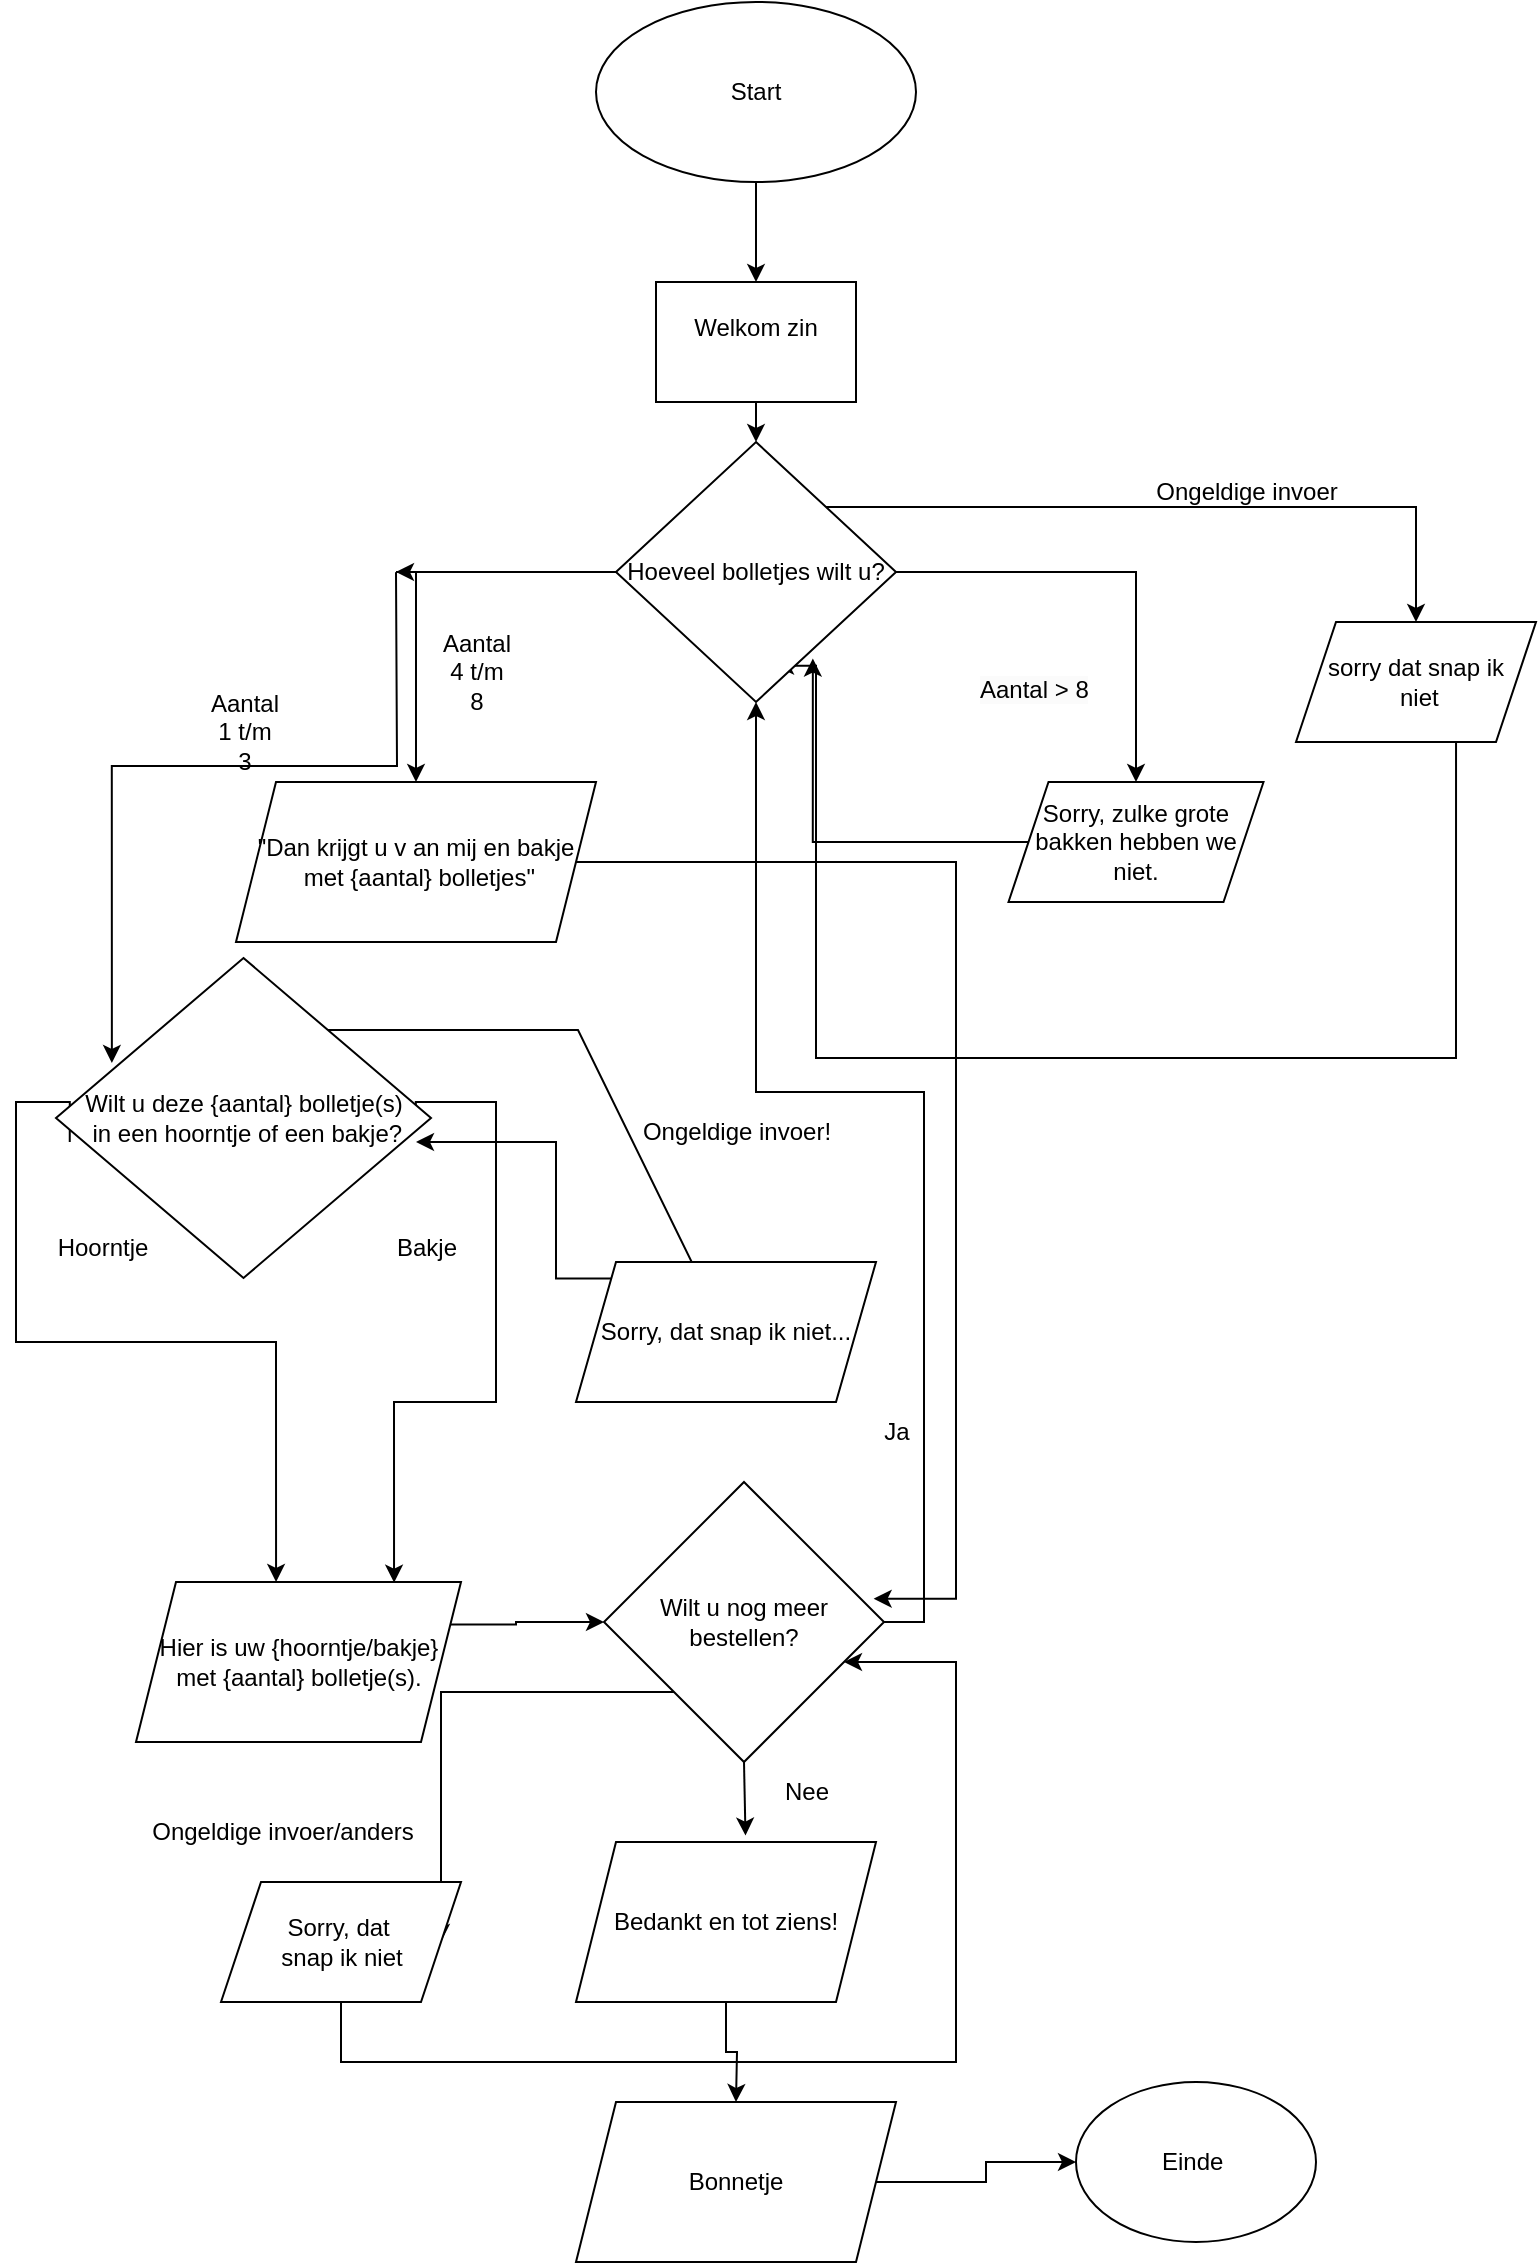<mxfile version="24.5.2" type="device">
  <diagram name="Pagina-1" id="2rsMsBV10NN7m0v9cmO4">
    <mxGraphModel dx="1050" dy="522" grid="1" gridSize="10" guides="1" tooltips="1" connect="1" arrows="1" fold="1" page="1" pageScale="1" pageWidth="827" pageHeight="1169" math="0" shadow="0">
      <root>
        <mxCell id="0" />
        <mxCell id="1" parent="0" />
        <mxCell id="YQT9bF_HIkWLTDOw1lmp-8" style="edgeStyle=orthogonalEdgeStyle;rounded=0;orthogonalLoop=1;jettySize=auto;html=1;exitX=0.5;exitY=1;exitDx=0;exitDy=0;entryX=0.5;entryY=0;entryDx=0;entryDy=0;" parent="1" source="YQT9bF_HIkWLTDOw1lmp-4" target="YQT9bF_HIkWLTDOw1lmp-7" edge="1">
          <mxGeometry relative="1" as="geometry" />
        </mxCell>
        <mxCell id="YQT9bF_HIkWLTDOw1lmp-4" value="Start" style="ellipse;whiteSpace=wrap;html=1;" parent="1" vertex="1">
          <mxGeometry x="340" y="10" width="160" height="90" as="geometry" />
        </mxCell>
        <mxCell id="jOECheKFQzNGMom73Tzw-3" style="edgeStyle=orthogonalEdgeStyle;rounded=0;orthogonalLoop=1;jettySize=auto;html=1;exitX=0.5;exitY=1;exitDx=0;exitDy=0;entryX=0.5;entryY=0;entryDx=0;entryDy=0;" parent="1" source="YQT9bF_HIkWLTDOw1lmp-7" target="jOECheKFQzNGMom73Tzw-1" edge="1">
          <mxGeometry relative="1" as="geometry" />
        </mxCell>
        <mxCell id="YQT9bF_HIkWLTDOw1lmp-7" value="Welkom zin&lt;div&gt;&lt;br&gt;&lt;/div&gt;" style="rounded=0;whiteSpace=wrap;html=1;" parent="1" vertex="1">
          <mxGeometry x="370" y="150" width="100" height="60" as="geometry" />
        </mxCell>
        <mxCell id="BlB1RZ00LhgDGbWQuA9Q-24" style="edgeStyle=orthogonalEdgeStyle;rounded=0;orthogonalLoop=1;jettySize=auto;html=1;entryX=0.643;entryY=0.876;entryDx=0;entryDy=0;entryPerimeter=0;" parent="1" edge="1">
          <mxGeometry relative="1" as="geometry">
            <mxPoint x="430" y="341.94" as="targetPoint" />
            <mxPoint x="770.023" y="378.06" as="sourcePoint" />
            <Array as="points">
              <mxPoint x="769.98" y="538.06" />
              <mxPoint x="449.98" y="538.06" />
              <mxPoint x="449.98" y="342.06" />
            </Array>
          </mxGeometry>
        </mxCell>
        <mxCell id="YQT9bF_HIkWLTDOw1lmp-22" value="sorry dat snap ik&lt;br&gt;&amp;nbsp;niet" style="shape=parallelogram;perimeter=parallelogramPerimeter;whiteSpace=wrap;html=1;fixedSize=1;" parent="1" vertex="1">
          <mxGeometry x="690" y="320" width="120" height="60" as="geometry" />
        </mxCell>
        <mxCell id="YQT9bF_HIkWLTDOw1lmp-30" value="Sorry, zulke grote bakken hebben we niet." style="shape=parallelogram;perimeter=parallelogramPerimeter;whiteSpace=wrap;html=1;fixedSize=1;" parent="1" vertex="1">
          <mxGeometry x="546.25" y="400" width="127.5" height="60" as="geometry" />
        </mxCell>
        <mxCell id="WGNCVHMDd5Py4phrD6J4-7" value="&quot;Dan krijgt u v an mij en bakje&lt;div&gt;&amp;nbsp;met {aantal} bolletjes&quot;&lt;/div&gt;" style="shape=parallelogram;perimeter=parallelogramPerimeter;whiteSpace=wrap;html=1;fixedSize=1;" parent="1" vertex="1">
          <mxGeometry x="160" y="400" width="180" height="80" as="geometry" />
        </mxCell>
        <mxCell id="WGNCVHMDd5Py4phrD6J4-16" style="edgeStyle=orthogonalEdgeStyle;rounded=0;orthogonalLoop=1;jettySize=auto;html=1;exitX=0.25;exitY=1;exitDx=0;exitDy=0;entryX=0.431;entryY=0;entryDx=0;entryDy=0;entryPerimeter=0;" parent="1" target="BlB1RZ00LhgDGbWQuA9Q-6" edge="1">
          <mxGeometry relative="1" as="geometry">
            <Array as="points">
              <mxPoint x="77" y="560" />
              <mxPoint x="50" y="560" />
              <mxPoint x="50" y="680" />
              <mxPoint x="180" y="680" />
            </Array>
            <mxPoint x="76.875" y="580" as="sourcePoint" />
            <mxPoint x="180" y="710" as="targetPoint" />
          </mxGeometry>
        </mxCell>
        <mxCell id="WGNCVHMDd5Py4phrD6J4-17" style="edgeStyle=orthogonalEdgeStyle;rounded=0;orthogonalLoop=1;jettySize=auto;html=1;exitX=1;exitY=1;exitDx=0;exitDy=0;entryX=0.794;entryY=0.004;entryDx=0;entryDy=0;entryPerimeter=0;" parent="1" target="BlB1RZ00LhgDGbWQuA9Q-6" edge="1">
          <mxGeometry relative="1" as="geometry">
            <Array as="points">
              <mxPoint x="250" y="560" />
              <mxPoint x="290" y="560" />
              <mxPoint x="290" y="710" />
              <mxPoint x="239" y="710" />
            </Array>
            <mxPoint x="249.928" y="562.289" as="sourcePoint" />
            <mxPoint x="240" y="710" as="targetPoint" />
          </mxGeometry>
        </mxCell>
        <mxCell id="jOECheKFQzNGMom73Tzw-6" style="edgeStyle=orthogonalEdgeStyle;rounded=0;orthogonalLoop=1;jettySize=auto;html=1;exitX=0;exitY=0.5;exitDx=0;exitDy=0;entryX=0.5;entryY=0;entryDx=0;entryDy=0;" parent="1" target="WGNCVHMDd5Py4phrD6J4-7" edge="1">
          <mxGeometry relative="1" as="geometry">
            <mxPoint x="240" y="295" as="sourcePoint" />
            <mxPoint x="250" y="320" as="targetPoint" />
            <Array as="points">
              <mxPoint x="250" y="295" />
            </Array>
          </mxGeometry>
        </mxCell>
        <mxCell id="jOECheKFQzNGMom73Tzw-21" style="edgeStyle=orthogonalEdgeStyle;rounded=0;orthogonalLoop=1;jettySize=auto;html=1;exitX=1;exitY=0.5;exitDx=0;exitDy=0;entryX=0.5;entryY=0;entryDx=0;entryDy=0;" parent="1" source="jOECheKFQzNGMom73Tzw-1" target="YQT9bF_HIkWLTDOw1lmp-30" edge="1">
          <mxGeometry relative="1" as="geometry" />
        </mxCell>
        <mxCell id="jOECheKFQzNGMom73Tzw-24" style="edgeStyle=orthogonalEdgeStyle;rounded=0;orthogonalLoop=1;jettySize=auto;html=1;exitX=1;exitY=0;exitDx=0;exitDy=0;entryX=0.5;entryY=0;entryDx=0;entryDy=0;" parent="1" source="jOECheKFQzNGMom73Tzw-1" target="YQT9bF_HIkWLTDOw1lmp-22" edge="1">
          <mxGeometry relative="1" as="geometry" />
        </mxCell>
        <mxCell id="jOECheKFQzNGMom73Tzw-1" value="&lt;div&gt;&lt;span style=&quot;background-color: initial;&quot;&gt;Hoeveel bolletjes wilt u?&lt;/span&gt;&lt;br&gt;&lt;/div&gt;" style="rhombus;whiteSpace=wrap;html=1;" parent="1" vertex="1">
          <mxGeometry x="350" y="230" width="140" height="130" as="geometry" />
        </mxCell>
        <mxCell id="jOECheKFQzNGMom73Tzw-10" style="edgeStyle=orthogonalEdgeStyle;rounded=0;orthogonalLoop=1;jettySize=auto;html=1;entryX=0.149;entryY=0.328;entryDx=0;entryDy=0;entryPerimeter=0;" parent="1" target="jOECheKFQzNGMom73Tzw-26" edge="1">
          <mxGeometry relative="1" as="geometry">
            <mxPoint x="240" y="295.059" as="sourcePoint" />
            <mxPoint x="100" y="390" as="targetPoint" />
          </mxGeometry>
        </mxCell>
        <mxCell id="jOECheKFQzNGMom73Tzw-11" style="edgeStyle=orthogonalEdgeStyle;rounded=0;orthogonalLoop=1;jettySize=auto;html=1;exitX=1;exitY=0.5;exitDx=0;exitDy=0;entryX=0;entryY=0.5;entryDx=0;entryDy=0;" parent="1" edge="1">
          <mxGeometry relative="1" as="geometry">
            <mxPoint x="350" y="295" as="sourcePoint" />
            <mxPoint x="240" y="295" as="targetPoint" />
            <Array as="points">
              <mxPoint x="350" y="295" />
              <mxPoint x="350" y="295" />
            </Array>
          </mxGeometry>
        </mxCell>
        <mxCell id="jOECheKFQzNGMom73Tzw-19" value="&lt;span style=&quot;text-wrap: wrap;&quot;&gt;Aantal 4 t/m 8&lt;/span&gt;" style="text;html=1;align=center;verticalAlign=middle;resizable=0;points=[];autosize=1;strokeColor=none;fillColor=none;" parent="1" vertex="1">
          <mxGeometry x="230" y="330" width="100" height="30" as="geometry" />
        </mxCell>
        <mxCell id="jOECheKFQzNGMom73Tzw-20" value="&lt;span style=&quot;text-wrap: wrap;&quot;&gt;Aantal 1 t/m 3&lt;/span&gt;" style="text;html=1;align=center;verticalAlign=middle;resizable=0;points=[];autosize=1;strokeColor=none;fillColor=none;" parent="1" vertex="1">
          <mxGeometry x="113.75" y="360" width="100" height="30" as="geometry" />
        </mxCell>
        <mxCell id="jOECheKFQzNGMom73Tzw-22" value="&lt;span style=&quot;color: rgb(0, 0, 0); font-family: Helvetica; font-size: 12px; font-style: normal; font-variant-ligatures: normal; font-variant-caps: normal; font-weight: 400; letter-spacing: normal; orphans: 2; text-align: center; text-indent: 0px; text-transform: none; widows: 2; word-spacing: 0px; -webkit-text-stroke-width: 0px; white-space: normal; background-color: rgb(251, 251, 251); text-decoration-thickness: initial; text-decoration-style: initial; text-decoration-color: initial; display: inline !important; float: none;&quot;&gt;Aantal &amp;gt; 8&lt;/span&gt;" style="text;whiteSpace=wrap;html=1;" parent="1" vertex="1">
          <mxGeometry x="530" y="340" width="90" height="40" as="geometry" />
        </mxCell>
        <mxCell id="jOECheKFQzNGMom73Tzw-25" value="Ongeldige invoer" style="text;html=1;align=center;verticalAlign=middle;resizable=0;points=[];autosize=1;strokeColor=none;fillColor=none;" parent="1" vertex="1">
          <mxGeometry x="610" y="240" width="110" height="30" as="geometry" />
        </mxCell>
        <mxCell id="BlB1RZ00LhgDGbWQuA9Q-2" style="edgeStyle=orthogonalEdgeStyle;rounded=0;orthogonalLoop=1;jettySize=auto;html=1;exitX=1;exitY=0;exitDx=0;exitDy=0;" parent="1" target="BlB1RZ00LhgDGbWQuA9Q-1" edge="1">
          <mxGeometry relative="1" as="geometry">
            <mxPoint x="200.625" y="523" as="sourcePoint" />
            <mxPoint x="330" y="670" as="targetPoint" />
            <Array as="points">
              <mxPoint x="201" y="524" />
              <mxPoint x="331" y="524" />
            </Array>
          </mxGeometry>
        </mxCell>
        <mxCell id="jOECheKFQzNGMom73Tzw-26" value="Wilt u deze {aantal} bolletje(s)&lt;div&gt;&amp;nbsp;in een hoorntje&lt;span style=&quot;background-color: initial;&quot;&gt;&amp;nbsp;of een bakje?&lt;/span&gt;&lt;/div&gt;" style="rhombus;whiteSpace=wrap;html=1;" parent="1" vertex="1">
          <mxGeometry x="70" y="488" width="187.5" height="160" as="geometry" />
        </mxCell>
        <mxCell id="jOECheKFQzNGMom73Tzw-27" value="&lt;span style=&quot;text-wrap: wrap;&quot;&gt;Bakje&lt;/span&gt;" style="text;html=1;align=center;verticalAlign=middle;resizable=0;points=[];autosize=1;strokeColor=none;fillColor=none;" parent="1" vertex="1">
          <mxGeometry x="230" y="618" width="50" height="30" as="geometry" />
        </mxCell>
        <mxCell id="jOECheKFQzNGMom73Tzw-28" value="&lt;span style=&quot;text-wrap: wrap;&quot;&gt;Hoorntje&lt;/span&gt;" style="text;html=1;align=center;verticalAlign=middle;resizable=0;points=[];autosize=1;strokeColor=none;fillColor=none;" parent="1" vertex="1">
          <mxGeometry x="57.5" y="618" width="70" height="30" as="geometry" />
        </mxCell>
        <mxCell id="BlB1RZ00LhgDGbWQuA9Q-1" value="Sorry, dat snap ik niet..." style="shape=parallelogram;perimeter=parallelogramPerimeter;whiteSpace=wrap;html=1;fixedSize=1;" parent="1" vertex="1">
          <mxGeometry x="330" y="640" width="150" height="70" as="geometry" />
        </mxCell>
        <mxCell id="BlB1RZ00LhgDGbWQuA9Q-3" value="Ongeldige invoer!" style="text;html=1;align=center;verticalAlign=middle;resizable=0;points=[];autosize=1;strokeColor=none;fillColor=none;" parent="1" vertex="1">
          <mxGeometry x="350" y="560" width="120" height="30" as="geometry" />
        </mxCell>
        <mxCell id="BlB1RZ00LhgDGbWQuA9Q-10" style="edgeStyle=orthogonalEdgeStyle;rounded=0;orthogonalLoop=1;jettySize=auto;html=1;exitX=1;exitY=0.25;exitDx=0;exitDy=0;entryX=0;entryY=0.5;entryDx=0;entryDy=0;" parent="1" source="BlB1RZ00LhgDGbWQuA9Q-6" target="BlB1RZ00LhgDGbWQuA9Q-9" edge="1">
          <mxGeometry relative="1" as="geometry">
            <Array as="points">
              <mxPoint x="300" y="821" />
              <mxPoint x="300" y="820" />
            </Array>
          </mxGeometry>
        </mxCell>
        <mxCell id="BlB1RZ00LhgDGbWQuA9Q-6" value="Hier is uw {hoorntje/bakje} met {aantal} bolletje(s)." style="shape=parallelogram;perimeter=parallelogramPerimeter;whiteSpace=wrap;html=1;fixedSize=1;" parent="1" vertex="1">
          <mxGeometry x="110" y="800" width="162.5" height="80" as="geometry" />
        </mxCell>
        <mxCell id="BlB1RZ00LhgDGbWQuA9Q-11" style="edgeStyle=orthogonalEdgeStyle;rounded=0;orthogonalLoop=1;jettySize=auto;html=1;exitX=1;exitY=0.5;exitDx=0;exitDy=0;entryX=0.5;entryY=1;entryDx=0;entryDy=0;" parent="1" source="BlB1RZ00LhgDGbWQuA9Q-9" target="jOECheKFQzNGMom73Tzw-1" edge="1">
          <mxGeometry relative="1" as="geometry" />
        </mxCell>
        <mxCell id="BlB1RZ00LhgDGbWQuA9Q-19" style="edgeStyle=orthogonalEdgeStyle;rounded=0;orthogonalLoop=1;jettySize=auto;html=1;exitX=0;exitY=1;exitDx=0;exitDy=0;entryX=1;entryY=0.5;entryDx=0;entryDy=0;" parent="1" source="BlB1RZ00LhgDGbWQuA9Q-9" target="BlB1RZ00LhgDGbWQuA9Q-18" edge="1">
          <mxGeometry relative="1" as="geometry" />
        </mxCell>
        <mxCell id="BlB1RZ00LhgDGbWQuA9Q-9" value="Wilt u nog meer bestellen?" style="rhombus;whiteSpace=wrap;html=1;" parent="1" vertex="1">
          <mxGeometry x="344" y="750" width="140" height="140" as="geometry" />
        </mxCell>
        <mxCell id="BlB1RZ00LhgDGbWQuA9Q-12" value="Ja" style="text;html=1;align=center;verticalAlign=middle;resizable=0;points=[];autosize=1;strokeColor=none;fillColor=none;" parent="1" vertex="1">
          <mxGeometry x="470" y="710" width="40" height="30" as="geometry" />
        </mxCell>
        <mxCell id="BlB1RZ00LhgDGbWQuA9Q-16" style="edgeStyle=orthogonalEdgeStyle;rounded=0;orthogonalLoop=1;jettySize=auto;html=1;entryX=0.5;entryY=0;entryDx=0;entryDy=0;" parent="1" source="BlB1RZ00LhgDGbWQuA9Q-13" edge="1">
          <mxGeometry relative="1" as="geometry">
            <mxPoint x="410" y="1060" as="targetPoint" />
          </mxGeometry>
        </mxCell>
        <mxCell id="BlB1RZ00LhgDGbWQuA9Q-13" value="Bedankt en tot ziens!" style="shape=parallelogram;perimeter=parallelogramPerimeter;whiteSpace=wrap;html=1;fixedSize=1;" parent="1" vertex="1">
          <mxGeometry x="330" y="930" width="150" height="80" as="geometry" />
        </mxCell>
        <mxCell id="BlB1RZ00LhgDGbWQuA9Q-14" style="edgeStyle=orthogonalEdgeStyle;rounded=0;orthogonalLoop=1;jettySize=auto;html=1;exitX=0.5;exitY=1;exitDx=0;exitDy=0;entryX=0.565;entryY=-0.04;entryDx=0;entryDy=0;entryPerimeter=0;" parent="1" source="BlB1RZ00LhgDGbWQuA9Q-9" target="BlB1RZ00LhgDGbWQuA9Q-13" edge="1">
          <mxGeometry relative="1" as="geometry" />
        </mxCell>
        <mxCell id="BlB1RZ00LhgDGbWQuA9Q-17" value="Nee" style="text;html=1;align=center;verticalAlign=middle;resizable=0;points=[];autosize=1;strokeColor=none;fillColor=none;" parent="1" vertex="1">
          <mxGeometry x="420" y="890" width="50" height="30" as="geometry" />
        </mxCell>
        <mxCell id="H4bi-lIq1daQOiqcy6bT-3" style="edgeStyle=orthogonalEdgeStyle;rounded=0;orthogonalLoop=1;jettySize=auto;html=1;" parent="1" source="BlB1RZ00LhgDGbWQuA9Q-18" target="BlB1RZ00LhgDGbWQuA9Q-9" edge="1">
          <mxGeometry relative="1" as="geometry">
            <Array as="points">
              <mxPoint x="213" y="1040" />
              <mxPoint x="520" y="1040" />
              <mxPoint x="520" y="840" />
            </Array>
          </mxGeometry>
        </mxCell>
        <mxCell id="BlB1RZ00LhgDGbWQuA9Q-18" value="Sorry, dat&amp;nbsp;&lt;div&gt;snap ik niet&lt;/div&gt;" style="shape=parallelogram;perimeter=parallelogramPerimeter;whiteSpace=wrap;html=1;fixedSize=1;" parent="1" vertex="1">
          <mxGeometry x="152.5" y="950" width="120" height="60" as="geometry" />
        </mxCell>
        <mxCell id="BlB1RZ00LhgDGbWQuA9Q-20" value="Ongeldige invoer/anders" style="text;html=1;align=center;verticalAlign=middle;resizable=0;points=[];autosize=1;strokeColor=none;fillColor=none;" parent="1" vertex="1">
          <mxGeometry x="107.5" y="910" width="150" height="30" as="geometry" />
        </mxCell>
        <mxCell id="BlB1RZ00LhgDGbWQuA9Q-21" style="edgeStyle=orthogonalEdgeStyle;rounded=0;orthogonalLoop=1;jettySize=auto;html=1;entryX=0.703;entryY=0.833;entryDx=0;entryDy=0;entryPerimeter=0;" parent="1" source="YQT9bF_HIkWLTDOw1lmp-30" target="jOECheKFQzNGMom73Tzw-1" edge="1">
          <mxGeometry relative="1" as="geometry" />
        </mxCell>
        <mxCell id="H4bi-lIq1daQOiqcy6bT-1" style="edgeStyle=orthogonalEdgeStyle;rounded=0;orthogonalLoop=1;jettySize=auto;html=1;exitX=0;exitY=0;exitDx=0;exitDy=0;entryX=0.96;entryY=0.575;entryDx=0;entryDy=0;entryPerimeter=0;" parent="1" source="BlB1RZ00LhgDGbWQuA9Q-1" target="jOECheKFQzNGMom73Tzw-26" edge="1">
          <mxGeometry relative="1" as="geometry">
            <Array as="points">
              <mxPoint x="320" y="648" />
              <mxPoint x="320" y="580" />
            </Array>
          </mxGeometry>
        </mxCell>
        <mxCell id="H4bi-lIq1daQOiqcy6bT-2" style="edgeStyle=orthogonalEdgeStyle;rounded=0;orthogonalLoop=1;jettySize=auto;html=1;exitX=1;exitY=0.5;exitDx=0;exitDy=0;entryX=0.963;entryY=0.417;entryDx=0;entryDy=0;entryPerimeter=0;" parent="1" source="WGNCVHMDd5Py4phrD6J4-7" target="BlB1RZ00LhgDGbWQuA9Q-9" edge="1">
          <mxGeometry relative="1" as="geometry">
            <Array as="points">
              <mxPoint x="520" y="440" />
              <mxPoint x="520" y="808" />
            </Array>
          </mxGeometry>
        </mxCell>
        <mxCell id="H4bi-lIq1daQOiqcy6bT-4" value="Einde&amp;nbsp;" style="ellipse;whiteSpace=wrap;html=1;" parent="1" vertex="1">
          <mxGeometry x="580" y="1050" width="120" height="80" as="geometry" />
        </mxCell>
        <mxCell id="00v5cuPGrM4J6fTrbwbT-2" value="" style="edgeStyle=orthogonalEdgeStyle;rounded=0;orthogonalLoop=1;jettySize=auto;html=1;" edge="1" parent="1" source="00v5cuPGrM4J6fTrbwbT-1" target="H4bi-lIq1daQOiqcy6bT-4">
          <mxGeometry relative="1" as="geometry" />
        </mxCell>
        <mxCell id="00v5cuPGrM4J6fTrbwbT-1" value="Bonnetje" style="shape=parallelogram;perimeter=parallelogramPerimeter;whiteSpace=wrap;html=1;fixedSize=1;" vertex="1" parent="1">
          <mxGeometry x="330" y="1060" width="160" height="80" as="geometry" />
        </mxCell>
      </root>
    </mxGraphModel>
  </diagram>
</mxfile>

